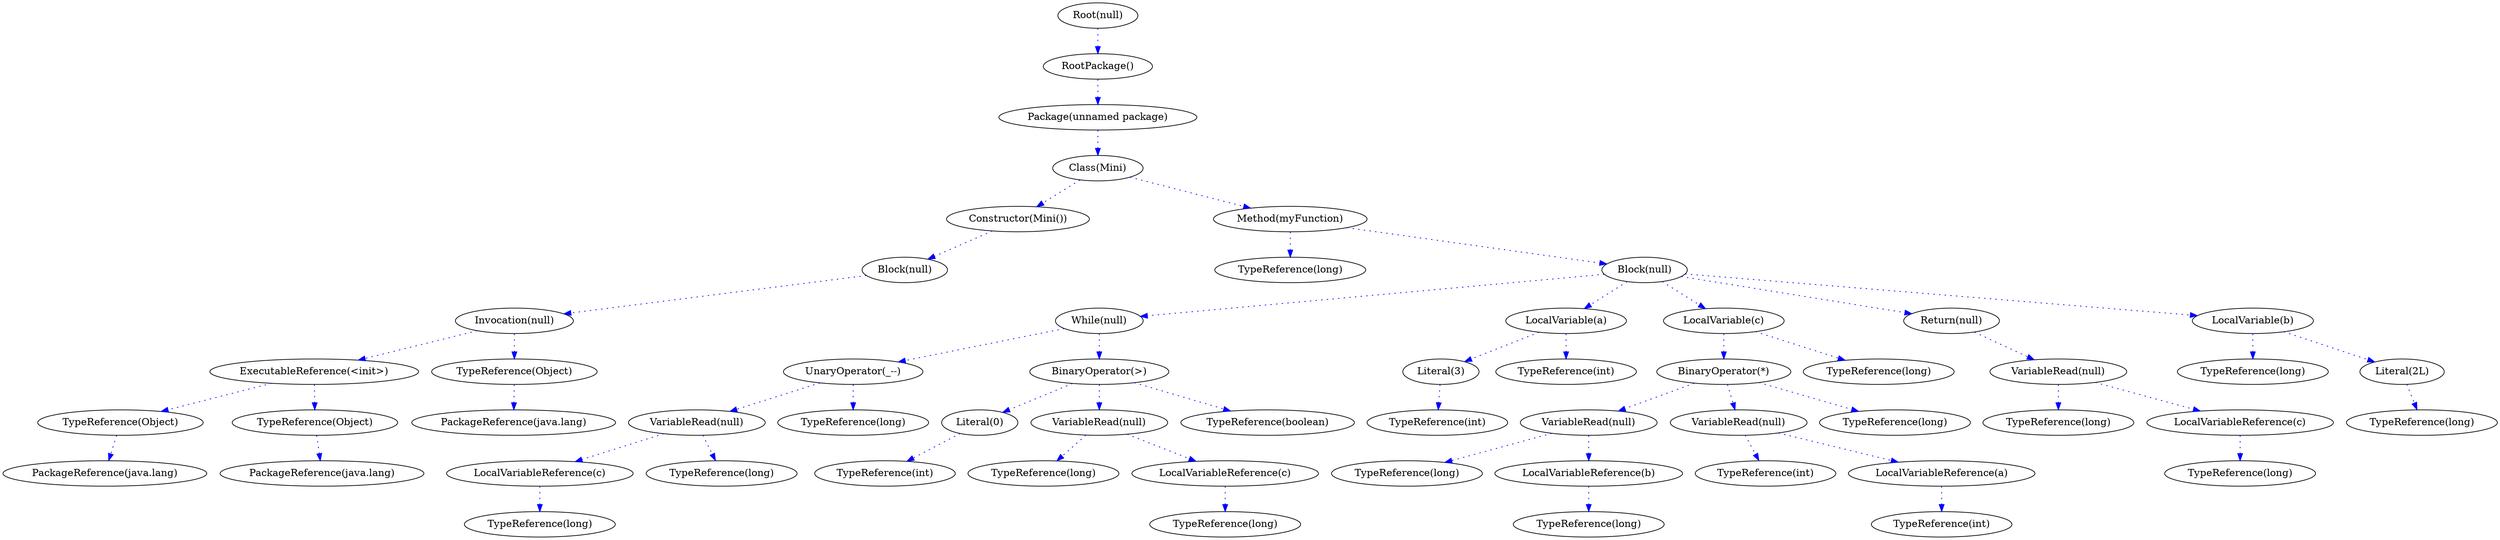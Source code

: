 digraph Example {
"1998731450" [label="TypeReference(long)"];
"1452559502" [label="ExecutableReference(<init>)"];
"1120445645" [label="TypeReference(long)"];
"1006150667" [label="TypeReference(int)"];
"-784792421" [label="TypeReference(int)"];
"-1785252371" [label="LocalVariableReference(c)"];
"-1744221691" [label="VariableRead(null)"];
"-559892046" [label="PackageReference(java.lang)"];
"1760123396" [label="TypeReference(Object)"];
"322542368" [label="VariableRead(null)"];
"-1969620961" [label="While(null)"];
"1740408738" [label="VariableRead(null)"];
"1299370899" [label="TypeReference(long)"];
"2095415089" [label="Constructor(Mini())"];
"1062466324" [label="Class(Mini)"];
"-1197772735" [label="TypeReference(long)"];
"-746055901" [label="Literal(0)"];
"1614662800" [label="TypeReference(Object)"];
"1174535956" [label="Package(unnamed package)"];
"-1554429450" [label="TypeReference(long)"];
"1740408737" [label="VariableRead(null)"];
"-930705672" [label="UnaryOperator(_--)"];
"-1841444813" [label="Root(null)"];
"761088230" [label="TypeReference(long)"];
"1310602840" [label="TypeReference(long)"];
"-1480909562" [label="TypeReference(long)"];
"1925536340" [label="BinaryOperator(*)"];
"-1452937270" [label="TypeReference(long)"];
"-73237367" [label="Literal(3)"];
"-2048386486" [label="TypeReference(int)"];
"1993063891" [label="Method(myFunction)"];
"251010432" [label="LocalVariableReference(b)"];
"1297727840" [label="LocalVariable(a)"];
"763891621" [label="Block(null)"];
"1141757725" [label="TypeReference(long)"];
"1297787424" [label="LocalVariable(c)"];
"-1233490190" [label="LocalVariableReference(c)"];
"-751647798" [label="TypeReference(long)"];
"903266987" [label="Return(null)"];
"1230368536" [label="BinaryOperator(>)"];
"1846567330" [label="PackageReference(java.lang)"];
"1297757632" [label="LocalVariable(b)"];
"-1520564454" [label="TypeReference(int)"];
"-890957887" [label="TypeReference(long)"];
"-399243070" [label="VariableRead(null)"];
"1203891470" [label="RootPackage()"];
"-22359137" [label="Invocation(null)"];
"1495767393" [label="PackageReference(java.lang)"];
"1760123395" [label="TypeReference(Object)"];
"322818659" [label="TypeReference(long)"];
"1328680519" [label="TypeReference(long)"];
"-1276039513" [label="TypeReference(boolean)"];
"-992495150" [label="Block(null)"];
"1627402496" [label="TypeReference(int)"];
"310280452" [label="Literal(2L)"];
"-442121056" [label="LocalVariableReference(a)"];
"401334811" [label="LocalVariableReference(c)"];
"1614662800" -> "-559892046" [color=blue,fontcolor=blue,style=dotted];
"-22359137" -> "1614662800" [color=blue,fontcolor=blue,style=dotted];
"1760123395" -> "1495767393" [color=blue,fontcolor=blue,style=dotted];
"1452559502" -> "1760123395" [color=blue,fontcolor=blue,style=dotted];
"1760123396" -> "1846567330" [color=blue,fontcolor=blue,style=dotted];
"1452559502" -> "1760123396" [color=blue,fontcolor=blue,style=dotted];
"-22359137" -> "1452559502" [color=blue,fontcolor=blue,style=dotted];
"-992495150" -> "-22359137" [color=blue,fontcolor=blue,style=dotted];
"2095415089" -> "-992495150" [color=blue,fontcolor=blue,style=dotted];
"1062466324" -> "2095415089" [color=blue,fontcolor=blue,style=dotted];
"1993063891" -> "1120445645" [color=blue,fontcolor=blue,style=dotted];
"1297727840" -> "-2048386486" [color=blue,fontcolor=blue,style=dotted];
"-73237367" -> "-1520564454" [color=blue,fontcolor=blue,style=dotted];
"1297727840" -> "-73237367" [color=blue,fontcolor=blue,style=dotted];
"763891621" -> "1297727840" [color=blue,fontcolor=blue,style=dotted];
"1297757632" -> "322818659" [color=blue,fontcolor=blue,style=dotted];
"310280452" -> "-890957887" [color=blue,fontcolor=blue,style=dotted];
"1297757632" -> "310280452" [color=blue,fontcolor=blue,style=dotted];
"763891621" -> "1297757632" [color=blue,fontcolor=blue,style=dotted];
"1297787424" -> "1328680519" [color=blue,fontcolor=blue,style=dotted];
"1925536340" -> "-751647798" [color=blue,fontcolor=blue,style=dotted];
"1740408737" -> "1627402496" [color=blue,fontcolor=blue,style=dotted];
"-442121056" -> "-784792421" [color=blue,fontcolor=blue,style=dotted];
"1740408737" -> "-442121056" [color=blue,fontcolor=blue,style=dotted];
"1925536340" -> "1740408737" [color=blue,fontcolor=blue,style=dotted];
"1740408738" -> "-1452937270" [color=blue,fontcolor=blue,style=dotted];
"251010432" -> "1998731450" [color=blue,fontcolor=blue,style=dotted];
"1740408738" -> "251010432" [color=blue,fontcolor=blue,style=dotted];
"1925536340" -> "1740408738" [color=blue,fontcolor=blue,style=dotted];
"1297787424" -> "1925536340" [color=blue,fontcolor=blue,style=dotted];
"763891621" -> "1297787424" [color=blue,fontcolor=blue,style=dotted];
"1230368536" -> "-1276039513" [color=blue,fontcolor=blue,style=dotted];
"-399243070" -> "-1480909562" [color=blue,fontcolor=blue,style=dotted];
"401334811" -> "-1197772735" [color=blue,fontcolor=blue,style=dotted];
"-399243070" -> "401334811" [color=blue,fontcolor=blue,style=dotted];
"1230368536" -> "-399243070" [color=blue,fontcolor=blue,style=dotted];
"-746055901" -> "1006150667" [color=blue,fontcolor=blue,style=dotted];
"1230368536" -> "-746055901" [color=blue,fontcolor=blue,style=dotted];
"-1969620961" -> "1230368536" [color=blue,fontcolor=blue,style=dotted];
"-930705672" -> "761088230" [color=blue,fontcolor=blue,style=dotted];
"-1744221691" -> "1310602840" [color=blue,fontcolor=blue,style=dotted];
"-1785252371" -> "-1554429450" [color=blue,fontcolor=blue,style=dotted];
"-1744221691" -> "-1785252371" [color=blue,fontcolor=blue,style=dotted];
"-930705672" -> "-1744221691" [color=blue,fontcolor=blue,style=dotted];
"-1969620961" -> "-930705672" [color=blue,fontcolor=blue,style=dotted];
"763891621" -> "-1969620961" [color=blue,fontcolor=blue,style=dotted];
"322542368" -> "1141757725" [color=blue,fontcolor=blue,style=dotted];
"-1233490190" -> "1299370899" [color=blue,fontcolor=blue,style=dotted];
"322542368" -> "-1233490190" [color=blue,fontcolor=blue,style=dotted];
"903266987" -> "322542368" [color=blue,fontcolor=blue,style=dotted];
"763891621" -> "903266987" [color=blue,fontcolor=blue,style=dotted];
"1993063891" -> "763891621" [color=blue,fontcolor=blue,style=dotted];
"1062466324" -> "1993063891" [color=blue,fontcolor=blue,style=dotted];
"1174535956" -> "1062466324" [color=blue,fontcolor=blue,style=dotted];
"1203891470" -> "1174535956" [color=blue,fontcolor=blue,style=dotted];
"-1841444813" -> "1203891470" [color=blue,fontcolor=blue,style=dotted];
}